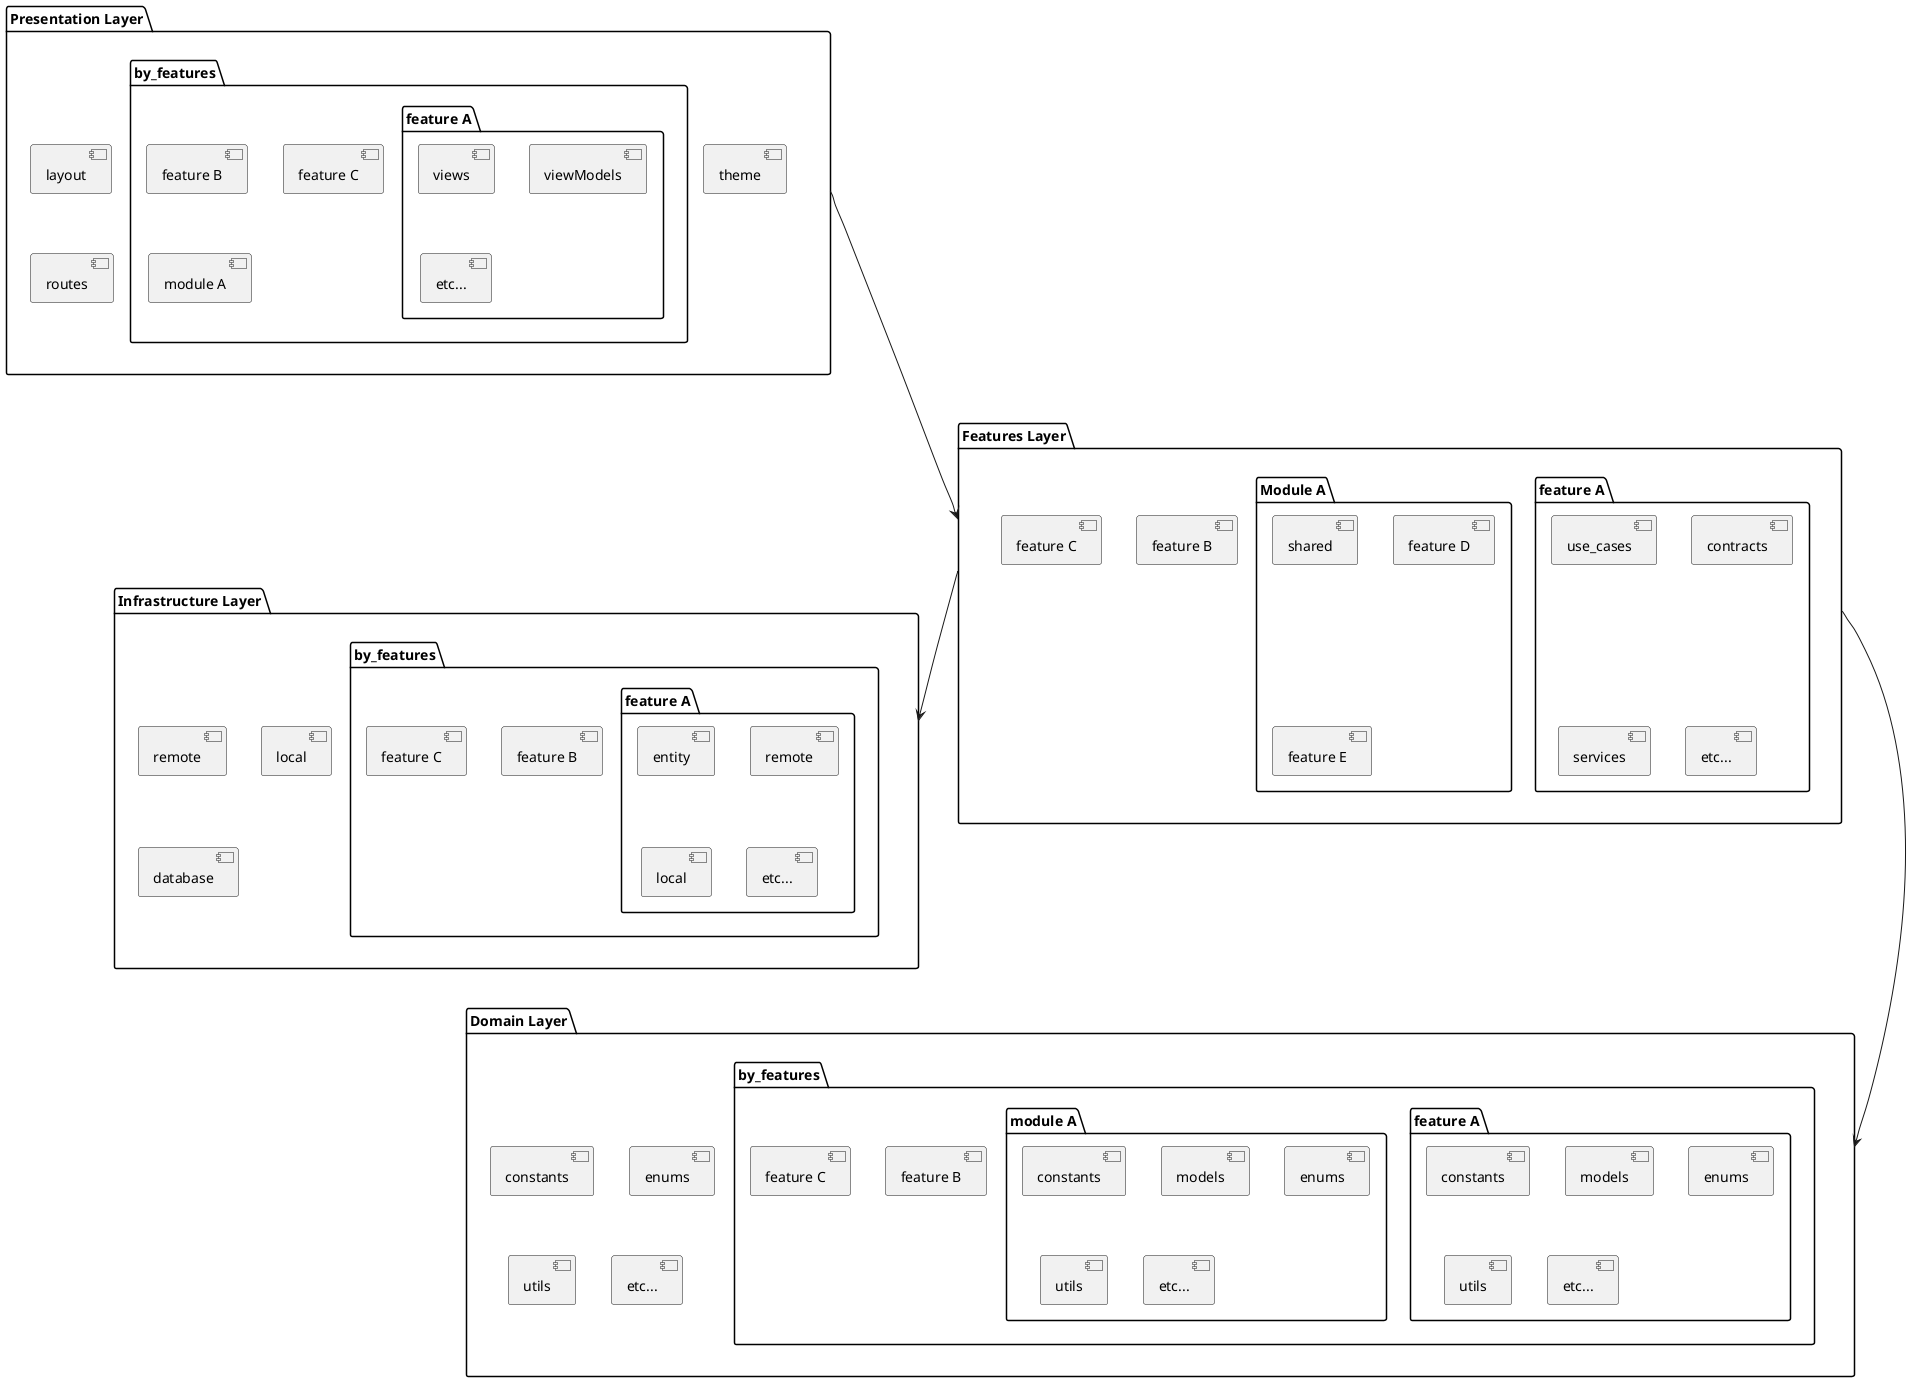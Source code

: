 @startuml
' ######################
'  PRESENTATION PACKAGE
' ######################

package "Presentation Layer" as presentationP {

    package "by_features" as presentationP_byFeaturesP {

        package "feature A" as presentationP_byFeaturesP_featureAP {
            [views] as presentationP_byFeaturesP_featureAP_views
            [viewModels] as presentationP_byFeaturesP_featureAP_viewModels
            [etc...] as presentationP_byFeaturesP_featureAP_etc
        }

        [feature B] as presentationP_byFeaturesP_featureB
        [feature C] as presentationP_byFeaturesP_featureC        
        [module A] as presentationP_byFeaturesP_moduleA
     
    } 

    [layout] as presentationP_layout
    [theme] as presentationP_theme
    [routes] as presentationP_routes
}

' ##################
'  FEATURES PACKAGE
' ##################

package "Features Layer" as featuresP {
    package "feature A" as featuresP_featureAP {
        [use_cases] as featuresP_featureAP_useCases
        [contracts] as featuresP_featuresAP_contracts
        [services] as featuresP_featuresAP_services
        [etc...] as featuresP_featuresAP_etc
    }
    [feature B] as featuresP_featureB
    [feature C] as featuresP_featureC
    
    package "Module A" as featuresP_moduleAP {
        [shared] as featuresP_moduleAP_shared
        [feature D] as featuresP_moduleAP_featureD
        [feature E] as featuresP_moduleAP_featureE
    }
}

' ########################
'  INFRASTRUCTURE PACKAGE
' ########################

package "Infrastructure Layer" as infrastructureP {

    package infrastructureP_byFeaturesP as "by_features" {

        package "feature A" as infrastructureP_byFeaturesP_featureAP {
            [entity] as infrastructureP_byFeaturesP_featureAP_entity
            [remote] as infrastructureP_byFeaturesP_featureAP_remote
            [local] as infrastructureP_byFeaturesP_featureAP_local
            [etc...] as infrastructureP_byFeaturesP_featureAP_etc
        }

        [feature B] as infrastructureP_byFeaturesP_featureB
        [feature C] as infrastructureP_byFeaturesP_featureC
    } 

    [remote] as infrastructureP_remote
    [local] as infrastructureP_local
    [database] as infrastructureP_database
}

' ################
'  DOMAIN PACKAGE
' ################

package "Domain Layer" as domainP {

    package "by_features" as domainP_byFeaturesP {

            package "feature A" as domainP_byFeaturesP_featureAP {
                [constants] as domainP_byFeaturesP_featureAP_constants
                [models] as domainP_byFeaturesP_featureAP_models
                [enums] as domainP_byFeaturesP_featureAP_enums
                [utils] as domainP_byFeaturesP_featureAP_utils
                [etc...] as domainP_byFeaturesP_featureAP_etc
         }
        [feature B] as domainP_byFeaturesP_featureB
        [feature C] as domainP_byFeaturesP_featureC

        package "module A" as domainP_byFeaturesP_moduleAP {
            [constants] as domainP_byFeaturesP_moduleAP_constants
            [models] as domainP_byFeaturesP_moduleAP_models
            [enums] as domainP_byFeaturesP_moduleAP_enums
            [utils] as domainP_byFeaturesP_moduleAP_utils
            [etc...] as domainP_byFeaturesP_moduleAP_etc
        }
    }

    [constants] as domainP_constants
    [enums] as domainP_enums
    [utils] as domainP_utils
    [etc...] as domainP_etc
}

' ###########################
'  PRESENTATION <-> FEATURES
' ###########################

presentationP ----> featuresP

' #############################
'  FEATURES <-> INFRASTRUCTURE
' #############################

featuresP --> infrastructureP


' #####################
'  FEATURES <-> DOMAIN
' ######################

featuresP ----> domainP

@enduml
